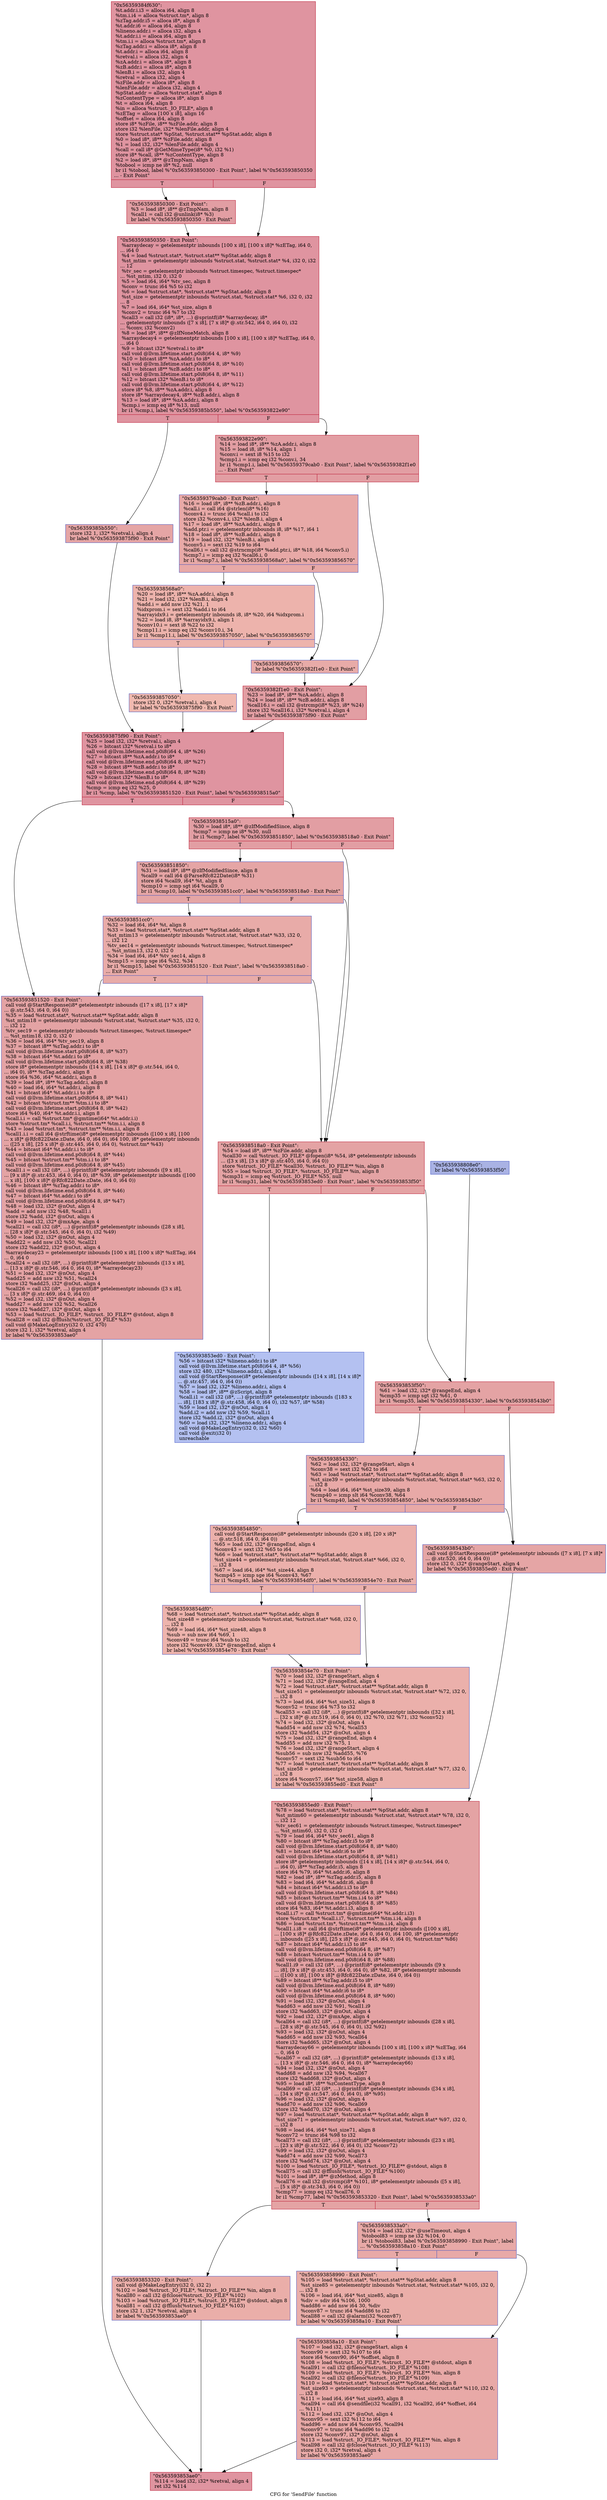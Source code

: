 digraph "CFG for 'SendFile' function" {
	label="CFG for 'SendFile' function";

	Node0x56359384f630 [shape=record,color="#b70d28ff", style=filled, fillcolor="#b70d2870",label="{\"0x56359384f630\":\l  %t.addr.i.i3 = alloca i64, align 8\l  %tm.i.i4 = alloca %struct.tm*, align 8\l  %zTag.addr.i5 = alloca i8*, align 8\l  %t.addr.i6 = alloca i64, align 8\l  %lineno.addr.i = alloca i32, align 4\l  %t.addr.i.i = alloca i64, align 8\l  %tm.i.i = alloca %struct.tm*, align 8\l  %zTag.addr.i = alloca i8*, align 8\l  %t.addr.i = alloca i64, align 8\l  %retval.i = alloca i32, align 4\l  %zA.addr.i = alloca i8*, align 8\l  %zB.addr.i = alloca i8*, align 8\l  %lenB.i = alloca i32, align 4\l  %retval = alloca i32, align 4\l  %zFile.addr = alloca i8*, align 8\l  %lenFile.addr = alloca i32, align 4\l  %pStat.addr = alloca %struct.stat*, align 8\l  %zContentType = alloca i8*, align 8\l  %t = alloca i64, align 8\l  %in = alloca %struct._IO_FILE*, align 8\l  %zETag = alloca [100 x i8], align 16\l  %offset = alloca i64, align 8\l  store i8* %zFile, i8** %zFile.addr, align 8\l  store i32 %lenFile, i32* %lenFile.addr, align 4\l  store %struct.stat* %pStat, %struct.stat** %pStat.addr, align 8\l  %0 = load i8*, i8** %zFile.addr, align 8\l  %1 = load i32, i32* %lenFile.addr, align 4\l  %call = call i8* @GetMimeType(i8* %0, i32 %1)\l  store i8* %call, i8** %zContentType, align 8\l  %2 = load i8*, i8** @zTmpNam, align 8\l  %tobool = icmp ne i8* %2, null\l  br i1 %tobool, label %\"0x563593850300 - Exit Point\", label %\"0x563593850350\l... - Exit Point\"\l|{<s0>T|<s1>F}}"];
	Node0x56359384f630:s0 -> Node0x563593850300;
	Node0x56359384f630:s1 -> Node0x563593850350;
	Node0x563593850300 [shape=record,color="#b70d28ff", style=filled, fillcolor="#be242e70",label="{\"0x563593850300 - Exit Point\":                    \l  %3 = load i8*, i8** @zTmpNam, align 8\l  %call1 = call i32 @unlink(i8* %3)\l  br label %\"0x563593850350 - Exit Point\"\l}"];
	Node0x563593850300 -> Node0x563593850350;
	Node0x563593850350 [shape=record,color="#b70d28ff", style=filled, fillcolor="#b70d2870",label="{\"0x563593850350 - Exit Point\":                    \l  %arraydecay = getelementptr inbounds [100 x i8], [100 x i8]* %zETag, i64 0,\l... i64 0\l  %4 = load %struct.stat*, %struct.stat** %pStat.addr, align 8\l  %st_mtim = getelementptr inbounds %struct.stat, %struct.stat* %4, i32 0, i32\l... 12\l  %tv_sec = getelementptr inbounds %struct.timespec, %struct.timespec*\l... %st_mtim, i32 0, i32 0\l  %5 = load i64, i64* %tv_sec, align 8\l  %conv = trunc i64 %5 to i32\l  %6 = load %struct.stat*, %struct.stat** %pStat.addr, align 8\l  %st_size = getelementptr inbounds %struct.stat, %struct.stat* %6, i32 0, i32\l... 8\l  %7 = load i64, i64* %st_size, align 8\l  %conv2 = trunc i64 %7 to i32\l  %call3 = call i32 (i8*, i8*, ...) @sprintf(i8* %arraydecay, i8*\l... getelementptr inbounds ([7 x i8], [7 x i8]* @.str.542, i64 0, i64 0), i32\l... %conv, i32 %conv2)\l  %8 = load i8*, i8** @zIfNoneMatch, align 8\l  %arraydecay4 = getelementptr inbounds [100 x i8], [100 x i8]* %zETag, i64 0,\l... i64 0\l  %9 = bitcast i32* %retval.i to i8*\l  call void @llvm.lifetime.start.p0i8(i64 4, i8* %9)\l  %10 = bitcast i8** %zA.addr.i to i8*\l  call void @llvm.lifetime.start.p0i8(i64 8, i8* %10)\l  %11 = bitcast i8** %zB.addr.i to i8*\l  call void @llvm.lifetime.start.p0i8(i64 8, i8* %11)\l  %12 = bitcast i32* %lenB.i to i8*\l  call void @llvm.lifetime.start.p0i8(i64 4, i8* %12)\l  store i8* %8, i8** %zA.addr.i, align 8\l  store i8* %arraydecay4, i8** %zB.addr.i, align 8\l  %13 = load i8*, i8** %zA.addr.i, align 8\l  %cmp.i = icmp eq i8* %13, null\l  br i1 %cmp.i, label %\"0x56359385b550\", label %\"0x563593822e90\"\l|{<s0>T|<s1>F}}"];
	Node0x563593850350:s0 -> Node0x56359385b550;
	Node0x563593850350:s1 -> Node0x563593822e90;
	Node0x56359385b550 [shape=record,color="#3d50c3ff", style=filled, fillcolor="#c5333470",label="{\"0x56359385b550\":                                 \l  store i32 1, i32* %retval.i, align 4\l  br label %\"0x563593875f90 - Exit Point\"\l}"];
	Node0x56359385b550 -> Node0x563593875f90;
	Node0x563593822e90 [shape=record,color="#b70d28ff", style=filled, fillcolor="#be242e70",label="{\"0x563593822e90\":                                 \l  %14 = load i8*, i8** %zA.addr.i, align 8\l  %15 = load i8, i8* %14, align 1\l  %conv.i = sext i8 %15 to i32\l  %cmp1.i = icmp eq i32 %conv.i, 34\l  br i1 %cmp1.i, label %\"0x56359379cab0 - Exit Point\", label %\"0x56359382f1e0\l... - Exit Point\"\l|{<s0>T|<s1>F}}"];
	Node0x563593822e90:s0 -> Node0x56359379cab0;
	Node0x563593822e90:s1 -> Node0x56359382f1e0;
	Node0x56359379cab0 [shape=record,color="#3d50c3ff", style=filled, fillcolor="#ca3b3770",label="{\"0x56359379cab0 - Exit Point\":                    \l  %16 = load i8*, i8** %zB.addr.i, align 8\l  %call.i = call i64 @strlen(i8* %16)\l  %conv4.i = trunc i64 %call.i to i32\l  store i32 %conv4.i, i32* %lenB.i, align 4\l  %17 = load i8*, i8** %zA.addr.i, align 8\l  %add.ptr.i = getelementptr inbounds i8, i8* %17, i64 1\l  %18 = load i8*, i8** %zB.addr.i, align 8\l  %19 = load i32, i32* %lenB.i, align 4\l  %conv5.i = sext i32 %19 to i64\l  %call6.i = call i32 @strncmp(i8* %add.ptr.i, i8* %18, i64 %conv5.i)\l  %cmp7.i = icmp eq i32 %call6.i, 0\l  br i1 %cmp7.i, label %\"0x5635938568a0\", label %\"0x563593856570\"\l|{<s0>T|<s1>F}}"];
	Node0x56359379cab0:s0 -> Node0x5635938568a0;
	Node0x56359379cab0:s1 -> Node0x563593856570;
	Node0x5635938568a0 [shape=record,color="#3d50c3ff", style=filled, fillcolor="#d6524470",label="{\"0x5635938568a0\":                                 \l  %20 = load i8*, i8** %zA.addr.i, align 8\l  %21 = load i32, i32* %lenB.i, align 4\l  %add.i = add nsw i32 %21, 1\l  %idxprom.i = sext i32 %add.i to i64\l  %arrayidx9.i = getelementptr inbounds i8, i8* %20, i64 %idxprom.i\l  %22 = load i8, i8* %arrayidx9.i, align 1\l  %conv10.i = sext i8 %22 to i32\l  %cmp11.i = icmp eq i32 %conv10.i, 34\l  br i1 %cmp11.i, label %\"0x563593857050\", label %\"0x563593856570\"\l|{<s0>T|<s1>F}}"];
	Node0x5635938568a0:s0 -> Node0x563593857050;
	Node0x5635938568a0:s1 -> Node0x563593856570;
	Node0x563593857050 [shape=record,color="#3d50c3ff", style=filled, fillcolor="#de614d70",label="{\"0x563593857050\":                                 \l  store i32 0, i32* %retval.i, align 4\l  br label %\"0x563593875f90 - Exit Point\"\l}"];
	Node0x563593857050 -> Node0x563593875f90;
	Node0x563593856570 [shape=record,color="#3d50c3ff", style=filled, fillcolor="#cc403a70",label="{\"0x563593856570\":                                 \l  br label %\"0x56359382f1e0 - Exit Point\"\l}"];
	Node0x563593856570 -> Node0x56359382f1e0;
	Node0x56359382f1e0 [shape=record,color="#b70d28ff", style=filled, fillcolor="#be242e70",label="{\"0x56359382f1e0 - Exit Point\":                    \l  %23 = load i8*, i8** %zA.addr.i, align 8\l  %24 = load i8*, i8** %zB.addr.i, align 8\l  %call16.i = call i32 @strcmp(i8* %23, i8* %24)\l  store i32 %call16.i, i32* %retval.i, align 4\l  br label %\"0x563593875f90 - Exit Point\"\l}"];
	Node0x56359382f1e0 -> Node0x563593875f90;
	Node0x563593875f90 [shape=record,color="#b70d28ff", style=filled, fillcolor="#b70d2870",label="{\"0x563593875f90 - Exit Point\":                    \l  %25 = load i32, i32* %retval.i, align 4\l  %26 = bitcast i32* %retval.i to i8*\l  call void @llvm.lifetime.end.p0i8(i64 4, i8* %26)\l  %27 = bitcast i8** %zA.addr.i to i8*\l  call void @llvm.lifetime.end.p0i8(i64 8, i8* %27)\l  %28 = bitcast i8** %zB.addr.i to i8*\l  call void @llvm.lifetime.end.p0i8(i64 8, i8* %28)\l  %29 = bitcast i32* %lenB.i to i8*\l  call void @llvm.lifetime.end.p0i8(i64 4, i8* %29)\l  %cmp = icmp eq i32 %25, 0\l  br i1 %cmp, label %\"0x563593851520 - Exit Point\", label %\"0x5635938515a0\"\l|{<s0>T|<s1>F}}"];
	Node0x563593875f90:s0 -> Node0x563593851520;
	Node0x563593875f90:s1 -> Node0x5635938515a0;
	Node0x5635938515a0 [shape=record,color="#b70d28ff", style=filled, fillcolor="#be242e70",label="{\"0x5635938515a0\":                                 \l  %30 = load i8*, i8** @zIfModifiedSince, align 8\l  %cmp7 = icmp ne i8* %30, null\l  br i1 %cmp7, label %\"0x563593851850\", label %\"0x5635938518a0 - Exit Point\"\l|{<s0>T|<s1>F}}"];
	Node0x5635938515a0:s0 -> Node0x563593851850;
	Node0x5635938515a0:s1 -> Node0x5635938518a0;
	Node0x563593851850 [shape=record,color="#3d50c3ff", style=filled, fillcolor="#c5333470",label="{\"0x563593851850\":                                 \l  %31 = load i8*, i8** @zIfModifiedSince, align 8\l  %call9 = call i64 @ParseRfc822Date(i8* %31)\l  store i64 %call9, i64* %t, align 8\l  %cmp10 = icmp sgt i64 %call9, 0\l  br i1 %cmp10, label %\"0x563593851cc0\", label %\"0x5635938518a0 - Exit Point\"\l|{<s0>T|<s1>F}}"];
	Node0x563593851850:s0 -> Node0x563593851cc0;
	Node0x563593851850:s1 -> Node0x5635938518a0;
	Node0x563593851cc0 [shape=record,color="#3d50c3ff", style=filled, fillcolor="#cc403a70",label="{\"0x563593851cc0\":                                 \l  %32 = load i64, i64* %t, align 8\l  %33 = load %struct.stat*, %struct.stat** %pStat.addr, align 8\l  %st_mtim13 = getelementptr inbounds %struct.stat, %struct.stat* %33, i32 0,\l... i32 12\l  %tv_sec14 = getelementptr inbounds %struct.timespec, %struct.timespec*\l... %st_mtim13, i32 0, i32 0\l  %34 = load i64, i64* %tv_sec14, align 8\l  %cmp15 = icmp sge i64 %32, %34\l  br i1 %cmp15, label %\"0x563593851520 - Exit Point\", label %\"0x5635938518a0 -\l... Exit Point\"\l|{<s0>T|<s1>F}}"];
	Node0x563593851cc0:s0 -> Node0x563593851520;
	Node0x563593851cc0:s1 -> Node0x5635938518a0;
	Node0x563593851520 [shape=record,color="#3d50c3ff", style=filled, fillcolor="#c32e3170",label="{\"0x563593851520 - Exit Point\":                    \l  call void @StartResponse(i8* getelementptr inbounds ([17 x i8], [17 x i8]*\l... @.str.543, i64 0, i64 0))\l  %35 = load %struct.stat*, %struct.stat** %pStat.addr, align 8\l  %st_mtim18 = getelementptr inbounds %struct.stat, %struct.stat* %35, i32 0,\l... i32 12\l  %tv_sec19 = getelementptr inbounds %struct.timespec, %struct.timespec*\l... %st_mtim18, i32 0, i32 0\l  %36 = load i64, i64* %tv_sec19, align 8\l  %37 = bitcast i8** %zTag.addr.i to i8*\l  call void @llvm.lifetime.start.p0i8(i64 8, i8* %37)\l  %38 = bitcast i64* %t.addr.i to i8*\l  call void @llvm.lifetime.start.p0i8(i64 8, i8* %38)\l  store i8* getelementptr inbounds ([14 x i8], [14 x i8]* @.str.544, i64 0,\l... i64 0), i8** %zTag.addr.i, align 8\l  store i64 %36, i64* %t.addr.i, align 8\l  %39 = load i8*, i8** %zTag.addr.i, align 8\l  %40 = load i64, i64* %t.addr.i, align 8\l  %41 = bitcast i64* %t.addr.i.i to i8*\l  call void @llvm.lifetime.start.p0i8(i64 8, i8* %41)\l  %42 = bitcast %struct.tm** %tm.i.i to i8*\l  call void @llvm.lifetime.start.p0i8(i64 8, i8* %42)\l  store i64 %40, i64* %t.addr.i.i, align 8\l  %call.i.i = call %struct.tm* @gmtime(i64* %t.addr.i.i)\l  store %struct.tm* %call.i.i, %struct.tm** %tm.i.i, align 8\l  %43 = load %struct.tm*, %struct.tm** %tm.i.i, align 8\l  %call1.i.i = call i64 @strftime(i8* getelementptr inbounds ([100 x i8], [100\l... x i8]* @Rfc822Date.zDate, i64 0, i64 0), i64 100, i8* getelementptr inbounds\l... ([25 x i8], [25 x i8]* @.str.445, i64 0, i64 0), %struct.tm* %43)\l  %44 = bitcast i64* %t.addr.i.i to i8*\l  call void @llvm.lifetime.end.p0i8(i64 8, i8* %44)\l  %45 = bitcast %struct.tm** %tm.i.i to i8*\l  call void @llvm.lifetime.end.p0i8(i64 8, i8* %45)\l  %call1.i = call i32 (i8*, ...) @printf(i8* getelementptr inbounds ([9 x i8],\l... [9 x i8]* @.str.453, i64 0, i64 0), i8* %39, i8* getelementptr inbounds ([100\l... x i8], [100 x i8]* @Rfc822Date.zDate, i64 0, i64 0))\l  %46 = bitcast i8** %zTag.addr.i to i8*\l  call void @llvm.lifetime.end.p0i8(i64 8, i8* %46)\l  %47 = bitcast i64* %t.addr.i to i8*\l  call void @llvm.lifetime.end.p0i8(i64 8, i8* %47)\l  %48 = load i32, i32* @nOut, align 4\l  %add = add nsw i32 %48, %call1.i\l  store i32 %add, i32* @nOut, align 4\l  %49 = load i32, i32* @mxAge, align 4\l  %call21 = call i32 (i8*, ...) @printf(i8* getelementptr inbounds ([28 x i8],\l... [28 x i8]* @.str.545, i64 0, i64 0), i32 %49)\l  %50 = load i32, i32* @nOut, align 4\l  %add22 = add nsw i32 %50, %call21\l  store i32 %add22, i32* @nOut, align 4\l  %arraydecay23 = getelementptr inbounds [100 x i8], [100 x i8]* %zETag, i64\l... 0, i64 0\l  %call24 = call i32 (i8*, ...) @printf(i8* getelementptr inbounds ([13 x i8],\l... [13 x i8]* @.str.546, i64 0, i64 0), i8* %arraydecay23)\l  %51 = load i32, i32* @nOut, align 4\l  %add25 = add nsw i32 %51, %call24\l  store i32 %add25, i32* @nOut, align 4\l  %call26 = call i32 (i8*, ...) @printf(i8* getelementptr inbounds ([3 x i8],\l... [3 x i8]* @.str.469, i64 0, i64 0))\l  %52 = load i32, i32* @nOut, align 4\l  %add27 = add nsw i32 %52, %call26\l  store i32 %add27, i32* @nOut, align 4\l  %53 = load %struct._IO_FILE*, %struct._IO_FILE** @stdout, align 8\l  %call28 = call i32 @fflush(%struct._IO_FILE* %53)\l  call void @MakeLogEntry(i32 0, i32 470)\l  store i32 1, i32* %retval, align 4\l  br label %\"0x563593853ae0\"\l}"];
	Node0x563593851520 -> Node0x563593853ae0;
	Node0x5635938518a0 [shape=record,color="#b70d28ff", style=filled, fillcolor="#c32e3170",label="{\"0x5635938518a0 - Exit Point\":                    \l  %54 = load i8*, i8** %zFile.addr, align 8\l  %call30 = call %struct._IO_FILE* @fopen(i8* %54, i8* getelementptr inbounds\l... ([3 x i8], [3 x i8]* @.str.405, i64 0, i64 0))\l  store %struct._IO_FILE* %call30, %struct._IO_FILE** %in, align 8\l  %55 = load %struct._IO_FILE*, %struct._IO_FILE** %in, align 8\l  %cmp31 = icmp eq %struct._IO_FILE* %55, null\l  br i1 %cmp31, label %\"0x563593853ed0 - Exit Point\", label %\"0x563593853f50\"\l|{<s0>T|<s1>F}}"];
	Node0x5635938518a0:s0 -> Node0x563593853ed0;
	Node0x5635938518a0:s1 -> Node0x563593853f50;
	Node0x563593853ed0 [shape=record,color="#3d50c3ff", style=filled, fillcolor="#5572df70",label="{\"0x563593853ed0 - Exit Point\":                    \l  %56 = bitcast i32* %lineno.addr.i to i8*\l  call void @llvm.lifetime.start.p0i8(i64 4, i8* %56)\l  store i32 480, i32* %lineno.addr.i, align 4\l  call void @StartResponse(i8* getelementptr inbounds ([14 x i8], [14 x i8]*\l... @.str.457, i64 0, i64 0))\l  %57 = load i32, i32* %lineno.addr.i, align 4\l  %58 = load i8*, i8** @zScript, align 8\l  %call.i1 = call i32 (i8*, ...) @printf(i8* getelementptr inbounds ([183 x\l... i8], [183 x i8]* @.str.458, i64 0, i64 0), i32 %57, i8* %58)\l  %59 = load i32, i32* @nOut, align 4\l  %add.i2 = add nsw i32 %59, %call.i1\l  store i32 %add.i2, i32* @nOut, align 4\l  %60 = load i32, i32* %lineno.addr.i, align 4\l  call void @MakeLogEntry(i32 0, i32 %60)\l  call void @exit(i32 0)\l  unreachable\l}"];
	Node0x5635938808e0 [shape=record,color="#3d50c3ff", style=filled, fillcolor="#3d50c370",label="{\"0x5635938808e0\":                                 \l  br label %\"0x563593853f50\"\l}"];
	Node0x5635938808e0 -> Node0x563593853f50;
	Node0x563593853f50 [shape=record,color="#b70d28ff", style=filled, fillcolor="#c32e3170",label="{\"0x563593853f50\":                                 \l  %61 = load i32, i32* @rangeEnd, align 4\l  %cmp35 = icmp sgt i32 %61, 0\l  br i1 %cmp35, label %\"0x563593854330\", label %\"0x5635938543b0\"\l|{<s0>T|<s1>F}}"];
	Node0x563593853f50:s0 -> Node0x563593854330;
	Node0x563593853f50:s1 -> Node0x5635938543b0;
	Node0x563593854330 [shape=record,color="#3d50c3ff", style=filled, fillcolor="#ca3b3770",label="{\"0x563593854330\":                                 \l  %62 = load i32, i32* @rangeStart, align 4\l  %conv38 = sext i32 %62 to i64\l  %63 = load %struct.stat*, %struct.stat** %pStat.addr, align 8\l  %st_size39 = getelementptr inbounds %struct.stat, %struct.stat* %63, i32 0,\l... i32 8\l  %64 = load i64, i64* %st_size39, align 8\l  %cmp40 = icmp slt i64 %conv38, %64\l  br i1 %cmp40, label %\"0x563593854850\", label %\"0x5635938543b0\"\l|{<s0>T|<s1>F}}"];
	Node0x563593854330:s0 -> Node0x563593854850;
	Node0x563593854330:s1 -> Node0x5635938543b0;
	Node0x563593854850 [shape=record,color="#3d50c3ff", style=filled, fillcolor="#d24b4070",label="{\"0x563593854850\":                                 \l  call void @StartResponse(i8* getelementptr inbounds ([20 x i8], [20 x i8]*\l... @.str.518, i64 0, i64 0))\l  %65 = load i32, i32* @rangeEnd, align 4\l  %conv43 = sext i32 %65 to i64\l  %66 = load %struct.stat*, %struct.stat** %pStat.addr, align 8\l  %st_size44 = getelementptr inbounds %struct.stat, %struct.stat* %66, i32 0,\l... i32 8\l  %67 = load i64, i64* %st_size44, align 8\l  %cmp45 = icmp sge i64 %conv43, %67\l  br i1 %cmp45, label %\"0x563593854df0\", label %\"0x563593854e70 - Exit Point\"\l|{<s0>T|<s1>F}}"];
	Node0x563593854850:s0 -> Node0x563593854df0;
	Node0x563593854850:s1 -> Node0x563593854e70;
	Node0x563593854df0 [shape=record,color="#3d50c3ff", style=filled, fillcolor="#d8564670",label="{\"0x563593854df0\":                                 \l  %68 = load %struct.stat*, %struct.stat** %pStat.addr, align 8\l  %st_size48 = getelementptr inbounds %struct.stat, %struct.stat* %68, i32 0,\l... i32 8\l  %69 = load i64, i64* %st_size48, align 8\l  %sub = sub nsw i64 %69, 1\l  %conv49 = trunc i64 %sub to i32\l  store i32 %conv49, i32* @rangeEnd, align 4\l  br label %\"0x563593854e70 - Exit Point\"\l}"];
	Node0x563593854df0 -> Node0x563593854e70;
	Node0x563593854e70 [shape=record,color="#3d50c3ff", style=filled, fillcolor="#d24b4070",label="{\"0x563593854e70 - Exit Point\":                    \l  %70 = load i32, i32* @rangeStart, align 4\l  %71 = load i32, i32* @rangeEnd, align 4\l  %72 = load %struct.stat*, %struct.stat** %pStat.addr, align 8\l  %st_size51 = getelementptr inbounds %struct.stat, %struct.stat* %72, i32 0,\l... i32 8\l  %73 = load i64, i64* %st_size51, align 8\l  %conv52 = trunc i64 %73 to i32\l  %call53 = call i32 (i8*, ...) @printf(i8* getelementptr inbounds ([32 x i8],\l... [32 x i8]* @.str.519, i64 0, i64 0), i32 %70, i32 %71, i32 %conv52)\l  %74 = load i32, i32* @nOut, align 4\l  %add54 = add nsw i32 %74, %call53\l  store i32 %add54, i32* @nOut, align 4\l  %75 = load i32, i32* @rangeEnd, align 4\l  %add55 = add nsw i32 %75, 1\l  %76 = load i32, i32* @rangeStart, align 4\l  %sub56 = sub nsw i32 %add55, %76\l  %conv57 = sext i32 %sub56 to i64\l  %77 = load %struct.stat*, %struct.stat** %pStat.addr, align 8\l  %st_size58 = getelementptr inbounds %struct.stat, %struct.stat* %77, i32 0,\l... i32 8\l  store i64 %conv57, i64* %st_size58, align 8\l  br label %\"0x563593855ed0 - Exit Point\"\l}"];
	Node0x563593854e70 -> Node0x563593855ed0;
	Node0x5635938543b0 [shape=record,color="#3d50c3ff", style=filled, fillcolor="#c5333470",label="{\"0x5635938543b0\":                                 \l  call void @StartResponse(i8* getelementptr inbounds ([7 x i8], [7 x i8]*\l... @.str.520, i64 0, i64 0))\l  store i32 0, i32* @rangeStart, align 4\l  br label %\"0x563593855ed0 - Exit Point\"\l}"];
	Node0x5635938543b0 -> Node0x563593855ed0;
	Node0x563593855ed0 [shape=record,color="#b70d28ff", style=filled, fillcolor="#c32e3170",label="{\"0x563593855ed0 - Exit Point\":                    \l  %78 = load %struct.stat*, %struct.stat** %pStat.addr, align 8\l  %st_mtim60 = getelementptr inbounds %struct.stat, %struct.stat* %78, i32 0,\l... i32 12\l  %tv_sec61 = getelementptr inbounds %struct.timespec, %struct.timespec*\l... %st_mtim60, i32 0, i32 0\l  %79 = load i64, i64* %tv_sec61, align 8\l  %80 = bitcast i8** %zTag.addr.i5 to i8*\l  call void @llvm.lifetime.start.p0i8(i64 8, i8* %80)\l  %81 = bitcast i64* %t.addr.i6 to i8*\l  call void @llvm.lifetime.start.p0i8(i64 8, i8* %81)\l  store i8* getelementptr inbounds ([14 x i8], [14 x i8]* @.str.544, i64 0,\l... i64 0), i8** %zTag.addr.i5, align 8\l  store i64 %79, i64* %t.addr.i6, align 8\l  %82 = load i8*, i8** %zTag.addr.i5, align 8\l  %83 = load i64, i64* %t.addr.i6, align 8\l  %84 = bitcast i64* %t.addr.i.i3 to i8*\l  call void @llvm.lifetime.start.p0i8(i64 8, i8* %84)\l  %85 = bitcast %struct.tm** %tm.i.i4 to i8*\l  call void @llvm.lifetime.start.p0i8(i64 8, i8* %85)\l  store i64 %83, i64* %t.addr.i.i3, align 8\l  %call.i.i7 = call %struct.tm* @gmtime(i64* %t.addr.i.i3)\l  store %struct.tm* %call.i.i7, %struct.tm** %tm.i.i4, align 8\l  %86 = load %struct.tm*, %struct.tm** %tm.i.i4, align 8\l  %call1.i.i8 = call i64 @strftime(i8* getelementptr inbounds ([100 x i8],\l... [100 x i8]* @Rfc822Date.zDate, i64 0, i64 0), i64 100, i8* getelementptr\l... inbounds ([25 x i8], [25 x i8]* @.str.445, i64 0, i64 0), %struct.tm* %86)\l  %87 = bitcast i64* %t.addr.i.i3 to i8*\l  call void @llvm.lifetime.end.p0i8(i64 8, i8* %87)\l  %88 = bitcast %struct.tm** %tm.i.i4 to i8*\l  call void @llvm.lifetime.end.p0i8(i64 8, i8* %88)\l  %call1.i9 = call i32 (i8*, ...) @printf(i8* getelementptr inbounds ([9 x\l... i8], [9 x i8]* @.str.453, i64 0, i64 0), i8* %82, i8* getelementptr inbounds\l... ([100 x i8], [100 x i8]* @Rfc822Date.zDate, i64 0, i64 0))\l  %89 = bitcast i8** %zTag.addr.i5 to i8*\l  call void @llvm.lifetime.end.p0i8(i64 8, i8* %89)\l  %90 = bitcast i64* %t.addr.i6 to i8*\l  call void @llvm.lifetime.end.p0i8(i64 8, i8* %90)\l  %91 = load i32, i32* @nOut, align 4\l  %add63 = add nsw i32 %91, %call1.i9\l  store i32 %add63, i32* @nOut, align 4\l  %92 = load i32, i32* @mxAge, align 4\l  %call64 = call i32 (i8*, ...) @printf(i8* getelementptr inbounds ([28 x i8],\l... [28 x i8]* @.str.545, i64 0, i64 0), i32 %92)\l  %93 = load i32, i32* @nOut, align 4\l  %add65 = add nsw i32 %93, %call64\l  store i32 %add65, i32* @nOut, align 4\l  %arraydecay66 = getelementptr inbounds [100 x i8], [100 x i8]* %zETag, i64\l... 0, i64 0\l  %call67 = call i32 (i8*, ...) @printf(i8* getelementptr inbounds ([13 x i8],\l... [13 x i8]* @.str.546, i64 0, i64 0), i8* %arraydecay66)\l  %94 = load i32, i32* @nOut, align 4\l  %add68 = add nsw i32 %94, %call67\l  store i32 %add68, i32* @nOut, align 4\l  %95 = load i8*, i8** %zContentType, align 8\l  %call69 = call i32 (i8*, ...) @printf(i8* getelementptr inbounds ([34 x i8],\l... [34 x i8]* @.str.547, i64 0, i64 0), i8* %95)\l  %96 = load i32, i32* @nOut, align 4\l  %add70 = add nsw i32 %96, %call69\l  store i32 %add70, i32* @nOut, align 4\l  %97 = load %struct.stat*, %struct.stat** %pStat.addr, align 8\l  %st_size71 = getelementptr inbounds %struct.stat, %struct.stat* %97, i32 0,\l... i32 8\l  %98 = load i64, i64* %st_size71, align 8\l  %conv72 = trunc i64 %98 to i32\l  %call73 = call i32 (i8*, ...) @printf(i8* getelementptr inbounds ([23 x i8],\l... [23 x i8]* @.str.522, i64 0, i64 0), i32 %conv72)\l  %99 = load i32, i32* @nOut, align 4\l  %add74 = add nsw i32 %99, %call73\l  store i32 %add74, i32* @nOut, align 4\l  %100 = load %struct._IO_FILE*, %struct._IO_FILE** @stdout, align 8\l  %call75 = call i32 @fflush(%struct._IO_FILE* %100)\l  %101 = load i8*, i8** @zMethod, align 8\l  %call76 = call i32 @strcmp(i8* %101, i8* getelementptr inbounds ([5 x i8],\l... [5 x i8]* @.str.343, i64 0, i64 0))\l  %cmp77 = icmp eq i32 %call76, 0\l  br i1 %cmp77, label %\"0x563593853320 - Exit Point\", label %\"0x5635938533a0\"\l|{<s0>T|<s1>F}}"];
	Node0x563593855ed0:s0 -> Node0x563593853320;
	Node0x563593855ed0:s1 -> Node0x5635938533a0;
	Node0x563593853320 [shape=record,color="#3d50c3ff", style=filled, fillcolor="#d0473d70",label="{\"0x563593853320 - Exit Point\":                    \l  call void @MakeLogEntry(i32 0, i32 2)\l  %102 = load %struct._IO_FILE*, %struct._IO_FILE** %in, align 8\l  %call80 = call i32 @fclose(%struct._IO_FILE* %102)\l  %103 = load %struct._IO_FILE*, %struct._IO_FILE** @stdout, align 8\l  %call81 = call i32 @fflush(%struct._IO_FILE* %103)\l  store i32 1, i32* %retval, align 4\l  br label %\"0x563593853ae0\"\l}"];
	Node0x563593853320 -> Node0x563593853ae0;
	Node0x5635938533a0 [shape=record,color="#3d50c3ff", style=filled, fillcolor="#ca3b3770",label="{\"0x5635938533a0\":                                 \l  %104 = load i32, i32* @useTimeout, align 4\l  %tobool83 = icmp ne i32 %104, 0\l  br i1 %tobool83, label %\"0x563593858990 - Exit Point\", label\l... %\"0x563593858a10 - Exit Point\"\l|{<s0>T|<s1>F}}"];
	Node0x5635938533a0:s0 -> Node0x563593858990;
	Node0x5635938533a0:s1 -> Node0x563593858a10;
	Node0x563593858990 [shape=record,color="#3d50c3ff", style=filled, fillcolor="#d0473d70",label="{\"0x563593858990 - Exit Point\":                    \l  %105 = load %struct.stat*, %struct.stat** %pStat.addr, align 8\l  %st_size85 = getelementptr inbounds %struct.stat, %struct.stat* %105, i32 0,\l... i32 8\l  %106 = load i64, i64* %st_size85, align 8\l  %div = sdiv i64 %106, 1000\l  %add86 = add nsw i64 30, %div\l  %conv87 = trunc i64 %add86 to i32\l  %call88 = call i32 @alarm(i32 %conv87)\l  br label %\"0x563593858a10 - Exit Point\"\l}"];
	Node0x563593858990 -> Node0x563593858a10;
	Node0x563593858a10 [shape=record,color="#3d50c3ff", style=filled, fillcolor="#ca3b3770",label="{\"0x563593858a10 - Exit Point\":                    \l  %107 = load i32, i32* @rangeStart, align 4\l  %conv90 = sext i32 %107 to i64\l  store i64 %conv90, i64* %offset, align 8\l  %108 = load %struct._IO_FILE*, %struct._IO_FILE** @stdout, align 8\l  %call91 = call i32 @fileno(%struct._IO_FILE* %108)\l  %109 = load %struct._IO_FILE*, %struct._IO_FILE** %in, align 8\l  %call92 = call i32 @fileno(%struct._IO_FILE* %109)\l  %110 = load %struct.stat*, %struct.stat** %pStat.addr, align 8\l  %st_size93 = getelementptr inbounds %struct.stat, %struct.stat* %110, i32 0,\l... i32 8\l  %111 = load i64, i64* %st_size93, align 8\l  %call94 = call i64 @sendfile(i32 %call91, i32 %call92, i64* %offset, i64\l... %111)\l  %112 = load i32, i32* @nOut, align 4\l  %conv95 = sext i32 %112 to i64\l  %add96 = add nsw i64 %conv95, %call94\l  %conv97 = trunc i64 %add96 to i32\l  store i32 %conv97, i32* @nOut, align 4\l  %113 = load %struct._IO_FILE*, %struct._IO_FILE** %in, align 8\l  %call98 = call i32 @fclose(%struct._IO_FILE* %113)\l  store i32 0, i32* %retval, align 4\l  br label %\"0x563593853ae0\"\l}"];
	Node0x563593858a10 -> Node0x563593853ae0;
	Node0x563593853ae0 [shape=record,color="#b70d28ff", style=filled, fillcolor="#b70d2870",label="{\"0x563593853ae0\":                                 \l  %114 = load i32, i32* %retval, align 4\l  ret i32 %114\l}"];
}
